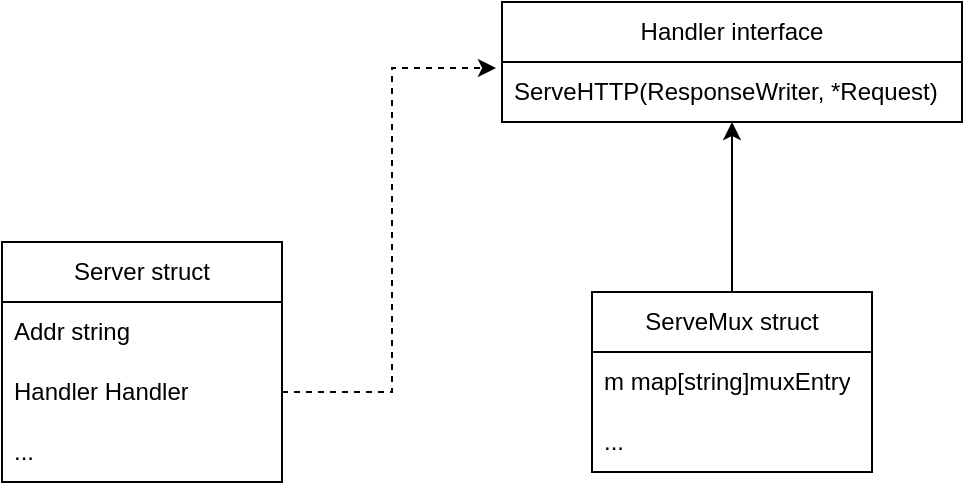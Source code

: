 <mxfile version="24.0.7" type="github">
  <diagram name="第 1 页" id="gKxK1-_IqgKMyoFifX12">
    <mxGraphModel dx="1345" dy="967" grid="1" gridSize="10" guides="1" tooltips="1" connect="1" arrows="1" fold="1" page="1" pageScale="1" pageWidth="827" pageHeight="1169" math="0" shadow="0">
      <root>
        <mxCell id="0" />
        <mxCell id="1" parent="0" />
        <mxCell id="eOoUTsMnTe3TOyzW5_8C-2" value="Server struct" style="swimlane;fontStyle=0;childLayout=stackLayout;horizontal=1;startSize=30;horizontalStack=0;resizeParent=1;resizeParentMax=0;resizeLast=0;collapsible=1;marginBottom=0;whiteSpace=wrap;html=1;" vertex="1" parent="1">
          <mxGeometry x="230" y="560" width="140" height="120" as="geometry" />
        </mxCell>
        <mxCell id="eOoUTsMnTe3TOyzW5_8C-3" value="Addr string" style="text;strokeColor=none;fillColor=none;align=left;verticalAlign=middle;spacingLeft=4;spacingRight=4;overflow=hidden;points=[[0,0.5],[1,0.5]];portConstraint=eastwest;rotatable=0;whiteSpace=wrap;html=1;" vertex="1" parent="eOoUTsMnTe3TOyzW5_8C-2">
          <mxGeometry y="30" width="140" height="30" as="geometry" />
        </mxCell>
        <mxCell id="eOoUTsMnTe3TOyzW5_8C-4" value="Handler Handler" style="text;strokeColor=none;fillColor=none;align=left;verticalAlign=middle;spacingLeft=4;spacingRight=4;overflow=hidden;points=[[0,0.5],[1,0.5]];portConstraint=eastwest;rotatable=0;whiteSpace=wrap;html=1;" vertex="1" parent="eOoUTsMnTe3TOyzW5_8C-2">
          <mxGeometry y="60" width="140" height="30" as="geometry" />
        </mxCell>
        <mxCell id="eOoUTsMnTe3TOyzW5_8C-5" value="..." style="text;strokeColor=none;fillColor=none;align=left;verticalAlign=middle;spacingLeft=4;spacingRight=4;overflow=hidden;points=[[0,0.5],[1,0.5]];portConstraint=eastwest;rotatable=0;whiteSpace=wrap;html=1;" vertex="1" parent="eOoUTsMnTe3TOyzW5_8C-2">
          <mxGeometry y="90" width="140" height="30" as="geometry" />
        </mxCell>
        <mxCell id="eOoUTsMnTe3TOyzW5_8C-6" value="Handler interface" style="swimlane;fontStyle=0;childLayout=stackLayout;horizontal=1;startSize=30;horizontalStack=0;resizeParent=1;resizeParentMax=0;resizeLast=0;collapsible=1;marginBottom=0;whiteSpace=wrap;html=1;" vertex="1" parent="1">
          <mxGeometry x="480" y="440" width="230" height="60" as="geometry" />
        </mxCell>
        <mxCell id="eOoUTsMnTe3TOyzW5_8C-7" value="ServeHTTP(ResponseWriter, *Request)" style="text;strokeColor=none;fillColor=none;align=left;verticalAlign=middle;spacingLeft=4;spacingRight=4;overflow=hidden;points=[[0,0.5],[1,0.5]];portConstraint=eastwest;rotatable=0;whiteSpace=wrap;html=1;" vertex="1" parent="eOoUTsMnTe3TOyzW5_8C-6">
          <mxGeometry y="30" width="230" height="30" as="geometry" />
        </mxCell>
        <mxCell id="eOoUTsMnTe3TOyzW5_8C-10" value="ServeMux struct" style="swimlane;fontStyle=0;childLayout=stackLayout;horizontal=1;startSize=30;horizontalStack=0;resizeParent=1;resizeParentMax=0;resizeLast=0;collapsible=1;marginBottom=0;whiteSpace=wrap;html=1;" vertex="1" parent="1">
          <mxGeometry x="525" y="585" width="140" height="90" as="geometry" />
        </mxCell>
        <mxCell id="eOoUTsMnTe3TOyzW5_8C-11" value="m map[string]muxEntry" style="text;strokeColor=none;fillColor=none;align=left;verticalAlign=middle;spacingLeft=4;spacingRight=4;overflow=hidden;points=[[0,0.5],[1,0.5]];portConstraint=eastwest;rotatable=0;whiteSpace=wrap;html=1;" vertex="1" parent="eOoUTsMnTe3TOyzW5_8C-10">
          <mxGeometry y="30" width="140" height="30" as="geometry" />
        </mxCell>
        <mxCell id="eOoUTsMnTe3TOyzW5_8C-13" value="..." style="text;strokeColor=none;fillColor=none;align=left;verticalAlign=middle;spacingLeft=4;spacingRight=4;overflow=hidden;points=[[0,0.5],[1,0.5]];portConstraint=eastwest;rotatable=0;whiteSpace=wrap;html=1;" vertex="1" parent="eOoUTsMnTe3TOyzW5_8C-10">
          <mxGeometry y="60" width="140" height="30" as="geometry" />
        </mxCell>
        <mxCell id="eOoUTsMnTe3TOyzW5_8C-14" style="edgeStyle=orthogonalEdgeStyle;rounded=0;orthogonalLoop=1;jettySize=auto;html=1;exitX=0.5;exitY=0;exitDx=0;exitDy=0;entryX=0.5;entryY=1;entryDx=0;entryDy=0;entryPerimeter=0;" edge="1" parent="1" source="eOoUTsMnTe3TOyzW5_8C-10" target="eOoUTsMnTe3TOyzW5_8C-7">
          <mxGeometry relative="1" as="geometry" />
        </mxCell>
        <mxCell id="eOoUTsMnTe3TOyzW5_8C-15" style="edgeStyle=orthogonalEdgeStyle;rounded=0;orthogonalLoop=1;jettySize=auto;html=1;exitX=1;exitY=0.5;exitDx=0;exitDy=0;entryX=-0.013;entryY=0.1;entryDx=0;entryDy=0;entryPerimeter=0;dashed=1;" edge="1" parent="1" source="eOoUTsMnTe3TOyzW5_8C-4" target="eOoUTsMnTe3TOyzW5_8C-7">
          <mxGeometry relative="1" as="geometry" />
        </mxCell>
      </root>
    </mxGraphModel>
  </diagram>
</mxfile>
